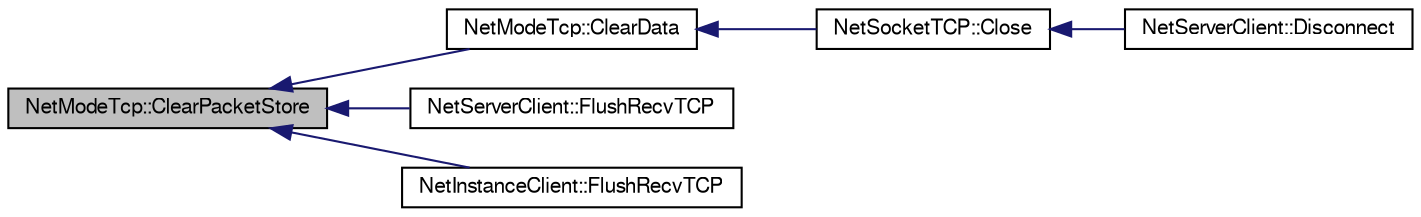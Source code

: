 digraph G
{
  edge [fontname="FreeSans",fontsize="10",labelfontname="FreeSans",labelfontsize="10"];
  node [fontname="FreeSans",fontsize="10",shape=record];
  rankdir=LR;
  Node1 [label="NetModeTcp::ClearPacketStore",height=0.2,width=0.4,color="black", fillcolor="grey75", style="filled" fontcolor="black"];
  Node1 -> Node2 [dir=back,color="midnightblue",fontsize="10",style="solid",fontname="FreeSans"];
  Node2 [label="NetModeTcp::ClearData",height=0.2,width=0.4,color="black", fillcolor="white", style="filled",URL="$class_net_mode_tcp.html#a4085cc53d5c59a3185c9596293b86766"];
  Node2 -> Node3 [dir=back,color="midnightblue",fontsize="10",style="solid",fontname="FreeSans"];
  Node3 [label="NetSocketTCP::Close",height=0.2,width=0.4,color="black", fillcolor="white", style="filled",URL="$class_net_socket_t_c_p.html#a407a844020c03e9dd24048f38a4d2c1f"];
  Node3 -> Node4 [dir=back,color="midnightblue",fontsize="10",style="solid",fontname="FreeSans"];
  Node4 [label="NetServerClient::Disconnect",height=0.2,width=0.4,color="black", fillcolor="white", style="filled",URL="$class_net_server_client.html#ac20ed4d125f3ef186f74c1d18515a1b5"];
  Node1 -> Node5 [dir=back,color="midnightblue",fontsize="10",style="solid",fontname="FreeSans"];
  Node5 [label="NetServerClient::FlushRecvTCP",height=0.2,width=0.4,color="black", fillcolor="white", style="filled",URL="$class_net_server_client.html#a923aafb9896ff656dfe53e1345371217"];
  Node1 -> Node6 [dir=back,color="midnightblue",fontsize="10",style="solid",fontname="FreeSans"];
  Node6 [label="NetInstanceClient::FlushRecvTCP",height=0.2,width=0.4,color="black", fillcolor="white", style="filled",URL="$class_net_instance_client.html#af7b0556f0c340a258c1b243d04895146"];
}
